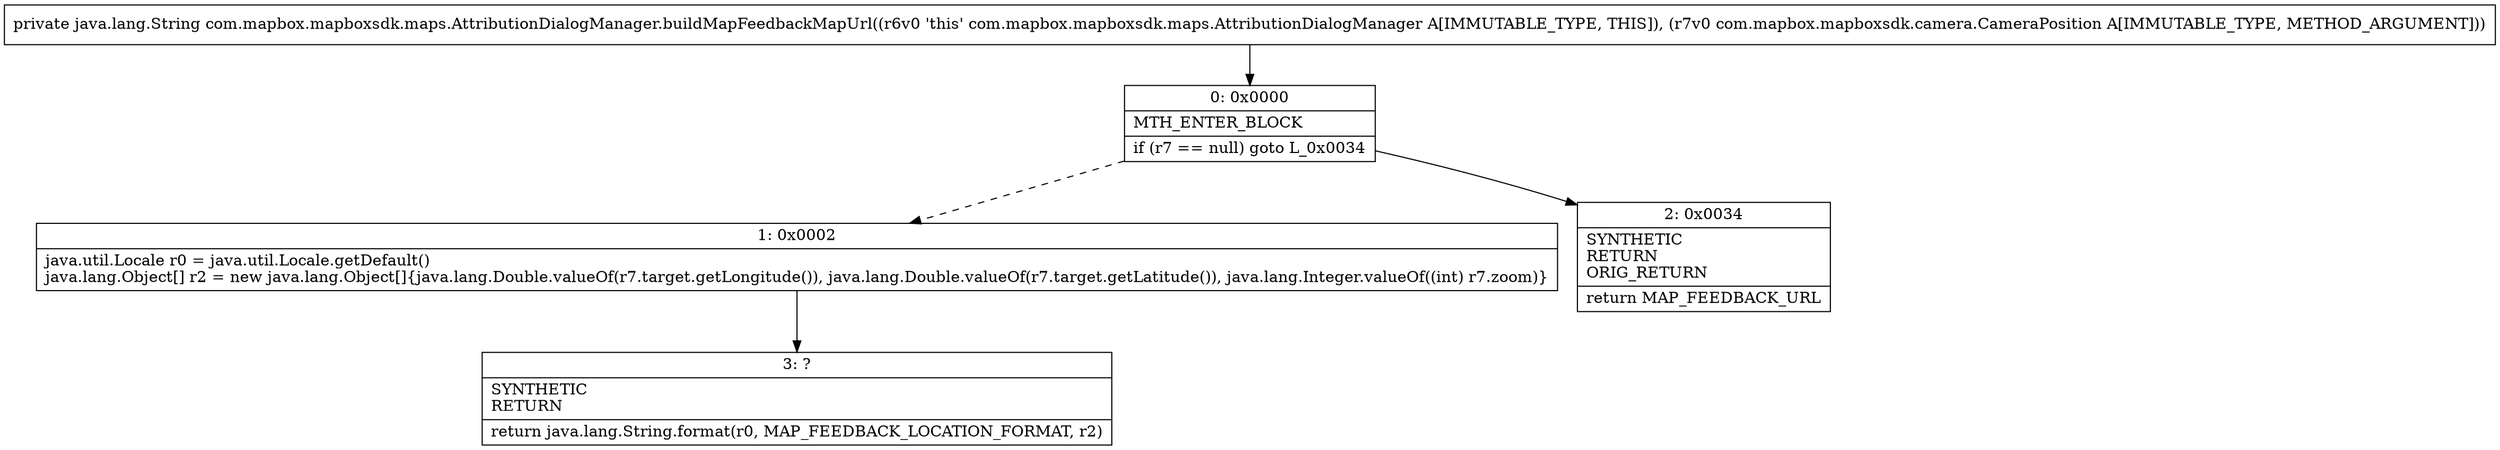 digraph "CFG forcom.mapbox.mapboxsdk.maps.AttributionDialogManager.buildMapFeedbackMapUrl(Lcom\/mapbox\/mapboxsdk\/camera\/CameraPosition;)Ljava\/lang\/String;" {
Node_0 [shape=record,label="{0\:\ 0x0000|MTH_ENTER_BLOCK\l|if (r7 == null) goto L_0x0034\l}"];
Node_1 [shape=record,label="{1\:\ 0x0002|java.util.Locale r0 = java.util.Locale.getDefault()\ljava.lang.Object[] r2 = new java.lang.Object[]\{java.lang.Double.valueOf(r7.target.getLongitude()), java.lang.Double.valueOf(r7.target.getLatitude()), java.lang.Integer.valueOf((int) r7.zoom)\}\l}"];
Node_2 [shape=record,label="{2\:\ 0x0034|SYNTHETIC\lRETURN\lORIG_RETURN\l|return MAP_FEEDBACK_URL\l}"];
Node_3 [shape=record,label="{3\:\ ?|SYNTHETIC\lRETURN\l|return java.lang.String.format(r0, MAP_FEEDBACK_LOCATION_FORMAT, r2)\l}"];
MethodNode[shape=record,label="{private java.lang.String com.mapbox.mapboxsdk.maps.AttributionDialogManager.buildMapFeedbackMapUrl((r6v0 'this' com.mapbox.mapboxsdk.maps.AttributionDialogManager A[IMMUTABLE_TYPE, THIS]), (r7v0 com.mapbox.mapboxsdk.camera.CameraPosition A[IMMUTABLE_TYPE, METHOD_ARGUMENT])) }"];
MethodNode -> Node_0;
Node_0 -> Node_1[style=dashed];
Node_0 -> Node_2;
Node_1 -> Node_3;
}

